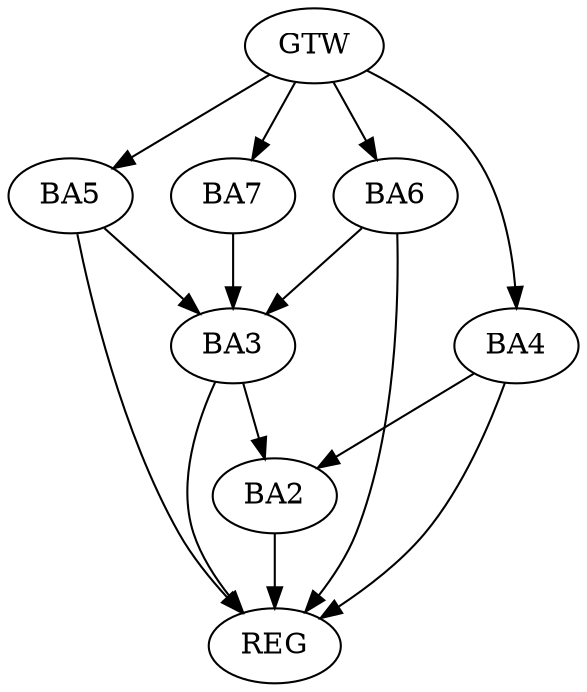 strict digraph G {
  BA2 [ label="BA2" ];
  BA3 [ label="BA3" ];
  BA4 [ label="BA4" ];
  BA5 [ label="BA5" ];
  BA6 [ label="BA6" ];
  BA7 [ label="BA7" ];
  GTW [ label="GTW" ];
  REG [ label="REG" ];
  BA3 -> BA2;
  BA4 -> BA2;
  BA5 -> BA3;
  BA6 -> BA3;
  BA7 -> BA3;
  GTW -> BA4;
  GTW -> BA5;
  GTW -> BA6;
  GTW -> BA7;
  BA2 -> REG;
  BA3 -> REG;
  BA4 -> REG;
  BA5 -> REG;
  BA6 -> REG;
}
